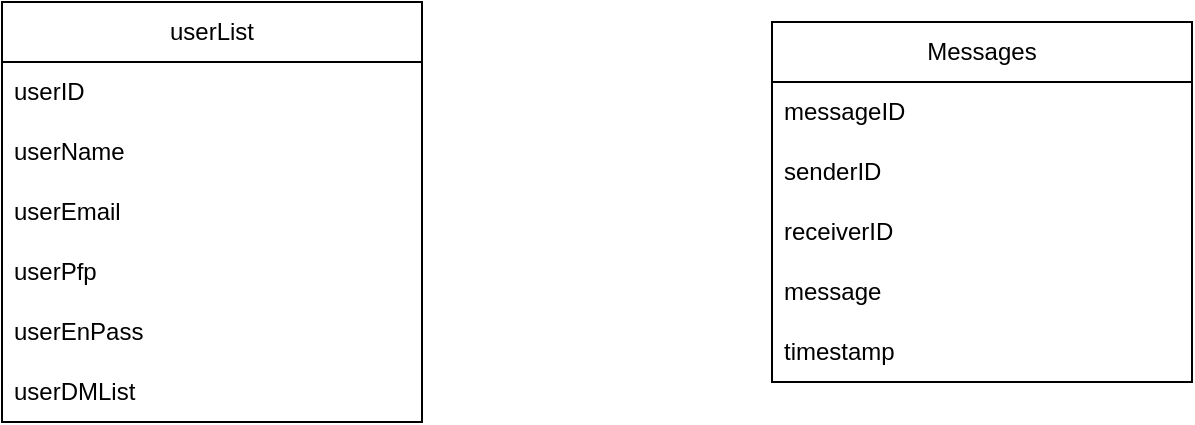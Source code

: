 <mxfile version="23.1.6" type="device">
  <diagram name="Page-1" id="bRCRnajvkdakjipVd6_Y">
    <mxGraphModel dx="1393" dy="804" grid="1" gridSize="10" guides="1" tooltips="1" connect="1" arrows="1" fold="1" page="1" pageScale="1" pageWidth="850" pageHeight="1100" math="0" shadow="0">
      <root>
        <mxCell id="0" />
        <mxCell id="1" parent="0" />
        <mxCell id="i5iHG9L_8x5TLOd_lpXB-1" value="userList" style="swimlane;fontStyle=0;childLayout=stackLayout;horizontal=1;startSize=30;horizontalStack=0;resizeParent=1;resizeParentMax=0;resizeLast=0;collapsible=1;marginBottom=0;whiteSpace=wrap;html=1;" vertex="1" parent="1">
          <mxGeometry x="40" y="120" width="210" height="210" as="geometry" />
        </mxCell>
        <mxCell id="i5iHG9L_8x5TLOd_lpXB-2" value="userID" style="text;strokeColor=none;fillColor=none;align=left;verticalAlign=middle;spacingLeft=4;spacingRight=4;overflow=hidden;points=[[0,0.5],[1,0.5]];portConstraint=eastwest;rotatable=0;whiteSpace=wrap;html=1;" vertex="1" parent="i5iHG9L_8x5TLOd_lpXB-1">
          <mxGeometry y="30" width="210" height="30" as="geometry" />
        </mxCell>
        <mxCell id="i5iHG9L_8x5TLOd_lpXB-3" value="userName" style="text;strokeColor=none;fillColor=none;align=left;verticalAlign=middle;spacingLeft=4;spacingRight=4;overflow=hidden;points=[[0,0.5],[1,0.5]];portConstraint=eastwest;rotatable=0;whiteSpace=wrap;html=1;" vertex="1" parent="i5iHG9L_8x5TLOd_lpXB-1">
          <mxGeometry y="60" width="210" height="30" as="geometry" />
        </mxCell>
        <mxCell id="i5iHG9L_8x5TLOd_lpXB-4" value="userEmail" style="text;strokeColor=none;fillColor=none;align=left;verticalAlign=middle;spacingLeft=4;spacingRight=4;overflow=hidden;points=[[0,0.5],[1,0.5]];portConstraint=eastwest;rotatable=0;whiteSpace=wrap;html=1;" vertex="1" parent="i5iHG9L_8x5TLOd_lpXB-1">
          <mxGeometry y="90" width="210" height="30" as="geometry" />
        </mxCell>
        <mxCell id="i5iHG9L_8x5TLOd_lpXB-5" value="userPfp" style="text;strokeColor=none;fillColor=none;align=left;verticalAlign=middle;spacingLeft=4;spacingRight=4;overflow=hidden;points=[[0,0.5],[1,0.5]];portConstraint=eastwest;rotatable=0;whiteSpace=wrap;html=1;" vertex="1" parent="i5iHG9L_8x5TLOd_lpXB-1">
          <mxGeometry y="120" width="210" height="30" as="geometry" />
        </mxCell>
        <mxCell id="i5iHG9L_8x5TLOd_lpXB-6" value="userEnPass" style="text;strokeColor=none;fillColor=none;align=left;verticalAlign=middle;spacingLeft=4;spacingRight=4;overflow=hidden;points=[[0,0.5],[1,0.5]];portConstraint=eastwest;rotatable=0;whiteSpace=wrap;html=1;" vertex="1" parent="i5iHG9L_8x5TLOd_lpXB-1">
          <mxGeometry y="150" width="210" height="30" as="geometry" />
        </mxCell>
        <mxCell id="i5iHG9L_8x5TLOd_lpXB-13" value="userDMList" style="text;strokeColor=none;fillColor=none;align=left;verticalAlign=middle;spacingLeft=4;spacingRight=4;overflow=hidden;points=[[0,0.5],[1,0.5]];portConstraint=eastwest;rotatable=0;whiteSpace=wrap;html=1;" vertex="1" parent="i5iHG9L_8x5TLOd_lpXB-1">
          <mxGeometry y="180" width="210" height="30" as="geometry" />
        </mxCell>
        <mxCell id="i5iHG9L_8x5TLOd_lpXB-7" value="Messages" style="swimlane;fontStyle=0;childLayout=stackLayout;horizontal=1;startSize=30;horizontalStack=0;resizeParent=1;resizeParentMax=0;resizeLast=0;collapsible=1;marginBottom=0;whiteSpace=wrap;html=1;" vertex="1" parent="1">
          <mxGeometry x="425" y="130" width="210" height="180" as="geometry" />
        </mxCell>
        <mxCell id="i5iHG9L_8x5TLOd_lpXB-8" value="messageID" style="text;strokeColor=none;fillColor=none;align=left;verticalAlign=middle;spacingLeft=4;spacingRight=4;overflow=hidden;points=[[0,0.5],[1,0.5]];portConstraint=eastwest;rotatable=0;whiteSpace=wrap;html=1;" vertex="1" parent="i5iHG9L_8x5TLOd_lpXB-7">
          <mxGeometry y="30" width="210" height="30" as="geometry" />
        </mxCell>
        <mxCell id="i5iHG9L_8x5TLOd_lpXB-9" value="senderID" style="text;strokeColor=none;fillColor=none;align=left;verticalAlign=middle;spacingLeft=4;spacingRight=4;overflow=hidden;points=[[0,0.5],[1,0.5]];portConstraint=eastwest;rotatable=0;whiteSpace=wrap;html=1;" vertex="1" parent="i5iHG9L_8x5TLOd_lpXB-7">
          <mxGeometry y="60" width="210" height="30" as="geometry" />
        </mxCell>
        <mxCell id="i5iHG9L_8x5TLOd_lpXB-10" value="receiverID" style="text;strokeColor=none;fillColor=none;align=left;verticalAlign=middle;spacingLeft=4;spacingRight=4;overflow=hidden;points=[[0,0.5],[1,0.5]];portConstraint=eastwest;rotatable=0;whiteSpace=wrap;html=1;" vertex="1" parent="i5iHG9L_8x5TLOd_lpXB-7">
          <mxGeometry y="90" width="210" height="30" as="geometry" />
        </mxCell>
        <mxCell id="i5iHG9L_8x5TLOd_lpXB-11" value="message" style="text;strokeColor=none;fillColor=none;align=left;verticalAlign=middle;spacingLeft=4;spacingRight=4;overflow=hidden;points=[[0,0.5],[1,0.5]];portConstraint=eastwest;rotatable=0;whiteSpace=wrap;html=1;" vertex="1" parent="i5iHG9L_8x5TLOd_lpXB-7">
          <mxGeometry y="120" width="210" height="30" as="geometry" />
        </mxCell>
        <mxCell id="i5iHG9L_8x5TLOd_lpXB-12" value="timestamp" style="text;strokeColor=none;fillColor=none;align=left;verticalAlign=middle;spacingLeft=4;spacingRight=4;overflow=hidden;points=[[0,0.5],[1,0.5]];portConstraint=eastwest;rotatable=0;whiteSpace=wrap;html=1;" vertex="1" parent="i5iHG9L_8x5TLOd_lpXB-7">
          <mxGeometry y="150" width="210" height="30" as="geometry" />
        </mxCell>
      </root>
    </mxGraphModel>
  </diagram>
</mxfile>
